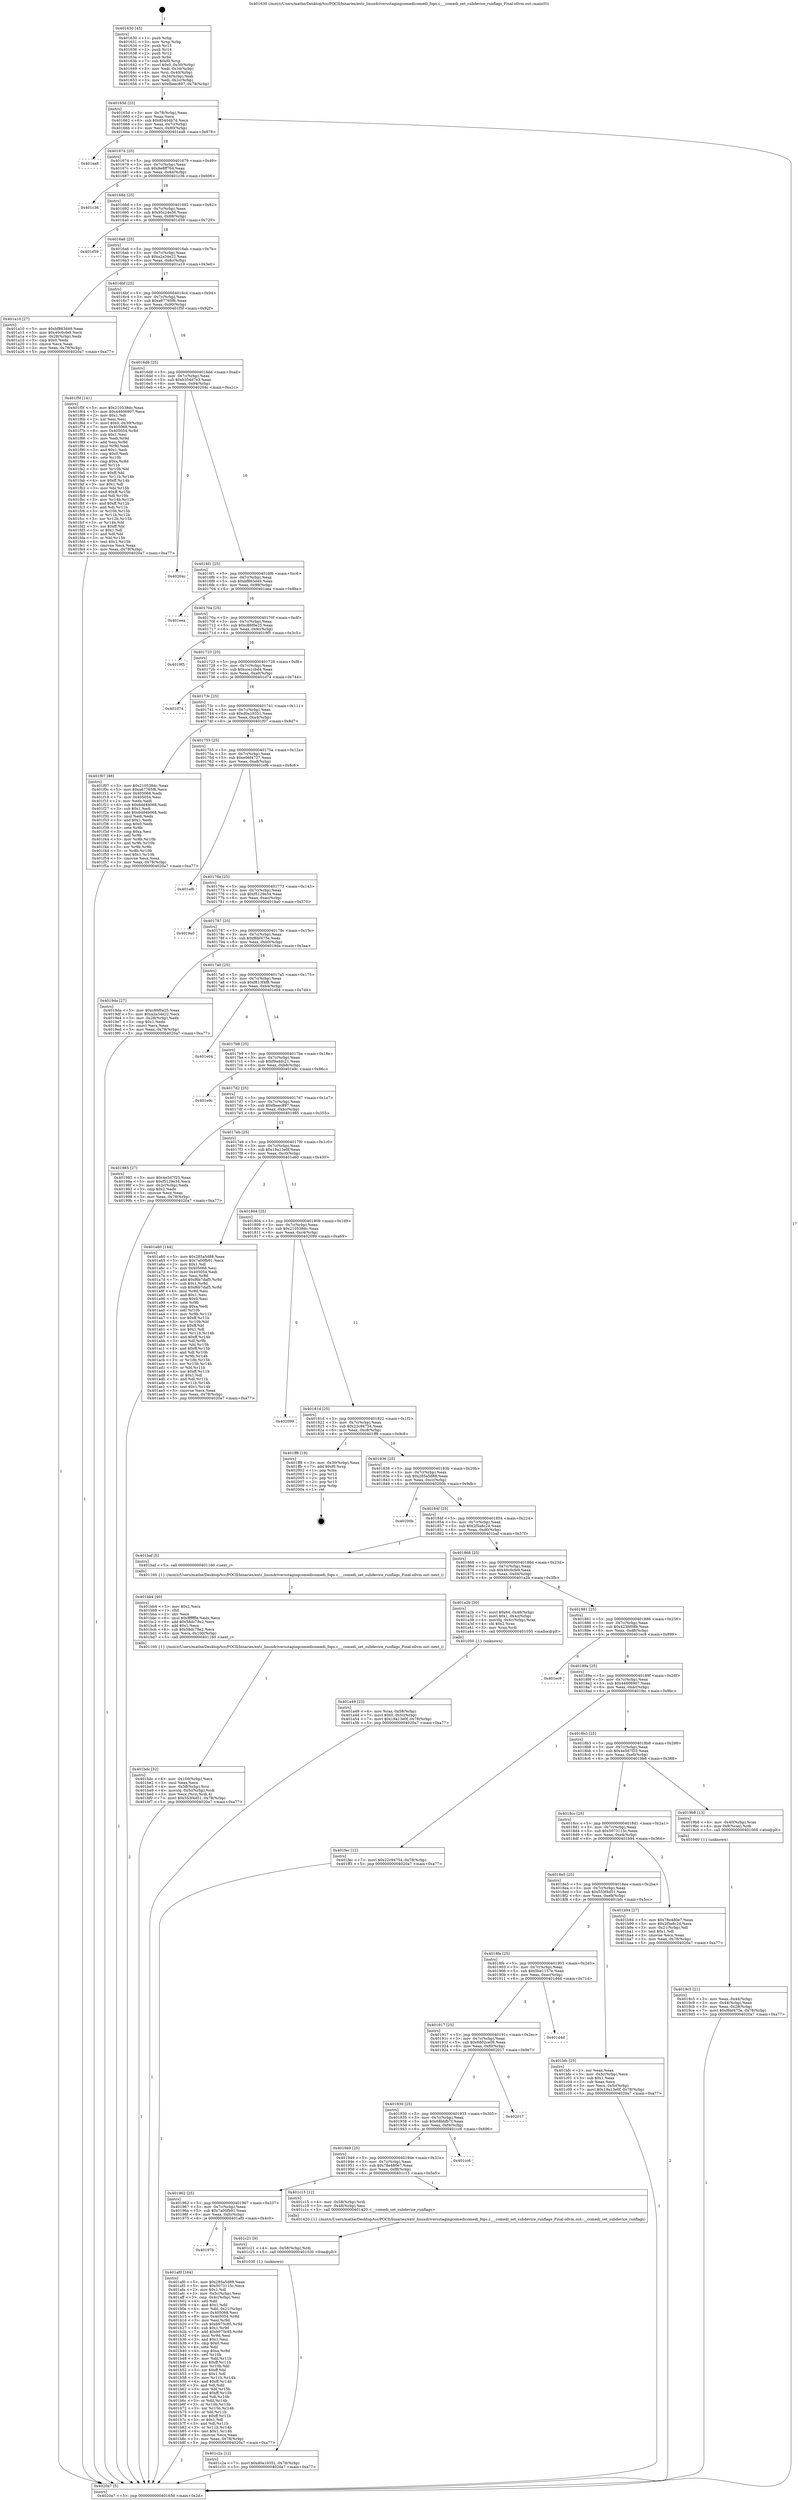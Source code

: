 digraph "0x401630" {
  label = "0x401630 (/mnt/c/Users/mathe/Desktop/tcc/POCII/binaries/extr_linuxdriversstagingcomedicomedi_fops.c___comedi_set_subdevice_runflags_Final-ollvm.out::main(0))"
  labelloc = "t"
  node[shape=record]

  Entry [label="",width=0.3,height=0.3,shape=circle,fillcolor=black,style=filled]
  "0x40165d" [label="{
     0x40165d [23]\l
     | [instrs]\l
     &nbsp;&nbsp;0x40165d \<+3\>: mov -0x78(%rbp),%eax\l
     &nbsp;&nbsp;0x401660 \<+2\>: mov %eax,%ecx\l
     &nbsp;&nbsp;0x401662 \<+6\>: sub $0x85404b7d,%ecx\l
     &nbsp;&nbsp;0x401668 \<+3\>: mov %eax,-0x7c(%rbp)\l
     &nbsp;&nbsp;0x40166b \<+3\>: mov %ecx,-0x80(%rbp)\l
     &nbsp;&nbsp;0x40166e \<+6\>: je 0000000000401ea8 \<main+0x878\>\l
  }"]
  "0x401ea8" [label="{
     0x401ea8\l
  }", style=dashed]
  "0x401674" [label="{
     0x401674 [25]\l
     | [instrs]\l
     &nbsp;&nbsp;0x401674 \<+5\>: jmp 0000000000401679 \<main+0x49\>\l
     &nbsp;&nbsp;0x401679 \<+3\>: mov -0x7c(%rbp),%eax\l
     &nbsp;&nbsp;0x40167c \<+5\>: sub $0x8e8ff764,%eax\l
     &nbsp;&nbsp;0x401681 \<+6\>: mov %eax,-0x84(%rbp)\l
     &nbsp;&nbsp;0x401687 \<+6\>: je 0000000000401c36 \<main+0x606\>\l
  }"]
  Exit [label="",width=0.3,height=0.3,shape=circle,fillcolor=black,style=filled,peripheries=2]
  "0x401c36" [label="{
     0x401c36\l
  }", style=dashed]
  "0x40168d" [label="{
     0x40168d [25]\l
     | [instrs]\l
     &nbsp;&nbsp;0x40168d \<+5\>: jmp 0000000000401692 \<main+0x62\>\l
     &nbsp;&nbsp;0x401692 \<+3\>: mov -0x7c(%rbp),%eax\l
     &nbsp;&nbsp;0x401695 \<+5\>: sub $0x95c24e56,%eax\l
     &nbsp;&nbsp;0x40169a \<+6\>: mov %eax,-0x88(%rbp)\l
     &nbsp;&nbsp;0x4016a0 \<+6\>: je 0000000000401d59 \<main+0x729\>\l
  }"]
  "0x401c2a" [label="{
     0x401c2a [12]\l
     | [instrs]\l
     &nbsp;&nbsp;0x401c2a \<+7\>: movl $0xd0a19351,-0x78(%rbp)\l
     &nbsp;&nbsp;0x401c31 \<+5\>: jmp 00000000004020a7 \<main+0xa77\>\l
  }"]
  "0x401d59" [label="{
     0x401d59\l
  }", style=dashed]
  "0x4016a6" [label="{
     0x4016a6 [25]\l
     | [instrs]\l
     &nbsp;&nbsp;0x4016a6 \<+5\>: jmp 00000000004016ab \<main+0x7b\>\l
     &nbsp;&nbsp;0x4016ab \<+3\>: mov -0x7c(%rbp),%eax\l
     &nbsp;&nbsp;0x4016ae \<+5\>: sub $0xa2a34e22,%eax\l
     &nbsp;&nbsp;0x4016b3 \<+6\>: mov %eax,-0x8c(%rbp)\l
     &nbsp;&nbsp;0x4016b9 \<+6\>: je 0000000000401a10 \<main+0x3e0\>\l
  }"]
  "0x401c21" [label="{
     0x401c21 [9]\l
     | [instrs]\l
     &nbsp;&nbsp;0x401c21 \<+4\>: mov -0x58(%rbp),%rdi\l
     &nbsp;&nbsp;0x401c25 \<+5\>: call 0000000000401030 \<free@plt\>\l
     | [calls]\l
     &nbsp;&nbsp;0x401030 \{1\} (unknown)\l
  }"]
  "0x401a10" [label="{
     0x401a10 [27]\l
     | [instrs]\l
     &nbsp;&nbsp;0x401a10 \<+5\>: mov $0xbf863d49,%eax\l
     &nbsp;&nbsp;0x401a15 \<+5\>: mov $0x40c0cfe9,%ecx\l
     &nbsp;&nbsp;0x401a1a \<+3\>: mov -0x28(%rbp),%edx\l
     &nbsp;&nbsp;0x401a1d \<+3\>: cmp $0x0,%edx\l
     &nbsp;&nbsp;0x401a20 \<+3\>: cmove %ecx,%eax\l
     &nbsp;&nbsp;0x401a23 \<+3\>: mov %eax,-0x78(%rbp)\l
     &nbsp;&nbsp;0x401a26 \<+5\>: jmp 00000000004020a7 \<main+0xa77\>\l
  }"]
  "0x4016bf" [label="{
     0x4016bf [25]\l
     | [instrs]\l
     &nbsp;&nbsp;0x4016bf \<+5\>: jmp 00000000004016c4 \<main+0x94\>\l
     &nbsp;&nbsp;0x4016c4 \<+3\>: mov -0x7c(%rbp),%eax\l
     &nbsp;&nbsp;0x4016c7 \<+5\>: sub $0xa67765f6,%eax\l
     &nbsp;&nbsp;0x4016cc \<+6\>: mov %eax,-0x90(%rbp)\l
     &nbsp;&nbsp;0x4016d2 \<+6\>: je 0000000000401f5f \<main+0x92f\>\l
  }"]
  "0x401bdc" [label="{
     0x401bdc [32]\l
     | [instrs]\l
     &nbsp;&nbsp;0x401bdc \<+6\>: mov -0x100(%rbp),%ecx\l
     &nbsp;&nbsp;0x401be2 \<+3\>: imul %eax,%ecx\l
     &nbsp;&nbsp;0x401be5 \<+4\>: mov -0x58(%rbp),%rsi\l
     &nbsp;&nbsp;0x401be9 \<+4\>: movslq -0x5c(%rbp),%rdi\l
     &nbsp;&nbsp;0x401bed \<+3\>: mov %ecx,(%rsi,%rdi,4)\l
     &nbsp;&nbsp;0x401bf0 \<+7\>: movl $0x553f4d51,-0x78(%rbp)\l
     &nbsp;&nbsp;0x401bf7 \<+5\>: jmp 00000000004020a7 \<main+0xa77\>\l
  }"]
  "0x401f5f" [label="{
     0x401f5f [141]\l
     | [instrs]\l
     &nbsp;&nbsp;0x401f5f \<+5\>: mov $0x210538dc,%eax\l
     &nbsp;&nbsp;0x401f64 \<+5\>: mov $0x44606907,%ecx\l
     &nbsp;&nbsp;0x401f69 \<+2\>: mov $0x1,%dl\l
     &nbsp;&nbsp;0x401f6b \<+2\>: xor %esi,%esi\l
     &nbsp;&nbsp;0x401f6d \<+7\>: movl $0x0,-0x30(%rbp)\l
     &nbsp;&nbsp;0x401f74 \<+7\>: mov 0x405068,%edi\l
     &nbsp;&nbsp;0x401f7b \<+8\>: mov 0x405054,%r8d\l
     &nbsp;&nbsp;0x401f83 \<+3\>: sub $0x1,%esi\l
     &nbsp;&nbsp;0x401f86 \<+3\>: mov %edi,%r9d\l
     &nbsp;&nbsp;0x401f89 \<+3\>: add %esi,%r9d\l
     &nbsp;&nbsp;0x401f8c \<+4\>: imul %r9d,%edi\l
     &nbsp;&nbsp;0x401f90 \<+3\>: and $0x1,%edi\l
     &nbsp;&nbsp;0x401f93 \<+3\>: cmp $0x0,%edi\l
     &nbsp;&nbsp;0x401f96 \<+4\>: sete %r10b\l
     &nbsp;&nbsp;0x401f9a \<+4\>: cmp $0xa,%r8d\l
     &nbsp;&nbsp;0x401f9e \<+4\>: setl %r11b\l
     &nbsp;&nbsp;0x401fa2 \<+3\>: mov %r10b,%bl\l
     &nbsp;&nbsp;0x401fa5 \<+3\>: xor $0xff,%bl\l
     &nbsp;&nbsp;0x401fa8 \<+3\>: mov %r11b,%r14b\l
     &nbsp;&nbsp;0x401fab \<+4\>: xor $0xff,%r14b\l
     &nbsp;&nbsp;0x401faf \<+3\>: xor $0x1,%dl\l
     &nbsp;&nbsp;0x401fb2 \<+3\>: mov %bl,%r15b\l
     &nbsp;&nbsp;0x401fb5 \<+4\>: and $0xff,%r15b\l
     &nbsp;&nbsp;0x401fb9 \<+3\>: and %dl,%r10b\l
     &nbsp;&nbsp;0x401fbc \<+3\>: mov %r14b,%r12b\l
     &nbsp;&nbsp;0x401fbf \<+4\>: and $0xff,%r12b\l
     &nbsp;&nbsp;0x401fc3 \<+3\>: and %dl,%r11b\l
     &nbsp;&nbsp;0x401fc6 \<+3\>: or %r10b,%r15b\l
     &nbsp;&nbsp;0x401fc9 \<+3\>: or %r11b,%r12b\l
     &nbsp;&nbsp;0x401fcc \<+3\>: xor %r12b,%r15b\l
     &nbsp;&nbsp;0x401fcf \<+3\>: or %r14b,%bl\l
     &nbsp;&nbsp;0x401fd2 \<+3\>: xor $0xff,%bl\l
     &nbsp;&nbsp;0x401fd5 \<+3\>: or $0x1,%dl\l
     &nbsp;&nbsp;0x401fd8 \<+2\>: and %dl,%bl\l
     &nbsp;&nbsp;0x401fda \<+3\>: or %bl,%r15b\l
     &nbsp;&nbsp;0x401fdd \<+4\>: test $0x1,%r15b\l
     &nbsp;&nbsp;0x401fe1 \<+3\>: cmovne %ecx,%eax\l
     &nbsp;&nbsp;0x401fe4 \<+3\>: mov %eax,-0x78(%rbp)\l
     &nbsp;&nbsp;0x401fe7 \<+5\>: jmp 00000000004020a7 \<main+0xa77\>\l
  }"]
  "0x4016d8" [label="{
     0x4016d8 [25]\l
     | [instrs]\l
     &nbsp;&nbsp;0x4016d8 \<+5\>: jmp 00000000004016dd \<main+0xad\>\l
     &nbsp;&nbsp;0x4016dd \<+3\>: mov -0x7c(%rbp),%eax\l
     &nbsp;&nbsp;0x4016e0 \<+5\>: sub $0xb354d7e3,%eax\l
     &nbsp;&nbsp;0x4016e5 \<+6\>: mov %eax,-0x94(%rbp)\l
     &nbsp;&nbsp;0x4016eb \<+6\>: je 000000000040204c \<main+0xa1c\>\l
  }"]
  "0x401bb4" [label="{
     0x401bb4 [40]\l
     | [instrs]\l
     &nbsp;&nbsp;0x401bb4 \<+5\>: mov $0x2,%ecx\l
     &nbsp;&nbsp;0x401bb9 \<+1\>: cltd\l
     &nbsp;&nbsp;0x401bba \<+2\>: idiv %ecx\l
     &nbsp;&nbsp;0x401bbc \<+6\>: imul $0xfffffffe,%edx,%ecx\l
     &nbsp;&nbsp;0x401bc2 \<+6\>: add $0x58dc79e2,%ecx\l
     &nbsp;&nbsp;0x401bc8 \<+3\>: add $0x1,%ecx\l
     &nbsp;&nbsp;0x401bcb \<+6\>: sub $0x58dc79e2,%ecx\l
     &nbsp;&nbsp;0x401bd1 \<+6\>: mov %ecx,-0x100(%rbp)\l
     &nbsp;&nbsp;0x401bd7 \<+5\>: call 0000000000401160 \<next_i\>\l
     | [calls]\l
     &nbsp;&nbsp;0x401160 \{1\} (/mnt/c/Users/mathe/Desktop/tcc/POCII/binaries/extr_linuxdriversstagingcomedicomedi_fops.c___comedi_set_subdevice_runflags_Final-ollvm.out::next_i)\l
  }"]
  "0x40204c" [label="{
     0x40204c\l
  }", style=dashed]
  "0x4016f1" [label="{
     0x4016f1 [25]\l
     | [instrs]\l
     &nbsp;&nbsp;0x4016f1 \<+5\>: jmp 00000000004016f6 \<main+0xc6\>\l
     &nbsp;&nbsp;0x4016f6 \<+3\>: mov -0x7c(%rbp),%eax\l
     &nbsp;&nbsp;0x4016f9 \<+5\>: sub $0xbf863d49,%eax\l
     &nbsp;&nbsp;0x4016fe \<+6\>: mov %eax,-0x98(%rbp)\l
     &nbsp;&nbsp;0x401704 \<+6\>: je 0000000000401eea \<main+0x8ba\>\l
  }"]
  "0x40197b" [label="{
     0x40197b\l
  }", style=dashed]
  "0x401eea" [label="{
     0x401eea\l
  }", style=dashed]
  "0x40170a" [label="{
     0x40170a [25]\l
     | [instrs]\l
     &nbsp;&nbsp;0x40170a \<+5\>: jmp 000000000040170f \<main+0xdf\>\l
     &nbsp;&nbsp;0x40170f \<+3\>: mov -0x7c(%rbp),%eax\l
     &nbsp;&nbsp;0x401712 \<+5\>: sub $0xc86f0e25,%eax\l
     &nbsp;&nbsp;0x401717 \<+6\>: mov %eax,-0x9c(%rbp)\l
     &nbsp;&nbsp;0x40171d \<+6\>: je 00000000004019f5 \<main+0x3c5\>\l
  }"]
  "0x401af0" [label="{
     0x401af0 [164]\l
     | [instrs]\l
     &nbsp;&nbsp;0x401af0 \<+5\>: mov $0x285a5d88,%eax\l
     &nbsp;&nbsp;0x401af5 \<+5\>: mov $0x5073115c,%ecx\l
     &nbsp;&nbsp;0x401afa \<+2\>: mov $0x1,%dl\l
     &nbsp;&nbsp;0x401afc \<+3\>: mov -0x5c(%rbp),%esi\l
     &nbsp;&nbsp;0x401aff \<+3\>: cmp -0x4c(%rbp),%esi\l
     &nbsp;&nbsp;0x401b02 \<+4\>: setl %dil\l
     &nbsp;&nbsp;0x401b06 \<+4\>: and $0x1,%dil\l
     &nbsp;&nbsp;0x401b0a \<+4\>: mov %dil,-0x21(%rbp)\l
     &nbsp;&nbsp;0x401b0e \<+7\>: mov 0x405068,%esi\l
     &nbsp;&nbsp;0x401b15 \<+8\>: mov 0x405054,%r8d\l
     &nbsp;&nbsp;0x401b1d \<+3\>: mov %esi,%r9d\l
     &nbsp;&nbsp;0x401b20 \<+7\>: sub $0xb975c85,%r9d\l
     &nbsp;&nbsp;0x401b27 \<+4\>: sub $0x1,%r9d\l
     &nbsp;&nbsp;0x401b2b \<+7\>: add $0xb975c85,%r9d\l
     &nbsp;&nbsp;0x401b32 \<+4\>: imul %r9d,%esi\l
     &nbsp;&nbsp;0x401b36 \<+3\>: and $0x1,%esi\l
     &nbsp;&nbsp;0x401b39 \<+3\>: cmp $0x0,%esi\l
     &nbsp;&nbsp;0x401b3c \<+4\>: sete %dil\l
     &nbsp;&nbsp;0x401b40 \<+4\>: cmp $0xa,%r8d\l
     &nbsp;&nbsp;0x401b44 \<+4\>: setl %r10b\l
     &nbsp;&nbsp;0x401b48 \<+3\>: mov %dil,%r11b\l
     &nbsp;&nbsp;0x401b4b \<+4\>: xor $0xff,%r11b\l
     &nbsp;&nbsp;0x401b4f \<+3\>: mov %r10b,%bl\l
     &nbsp;&nbsp;0x401b52 \<+3\>: xor $0xff,%bl\l
     &nbsp;&nbsp;0x401b55 \<+3\>: xor $0x1,%dl\l
     &nbsp;&nbsp;0x401b58 \<+3\>: mov %r11b,%r14b\l
     &nbsp;&nbsp;0x401b5b \<+4\>: and $0xff,%r14b\l
     &nbsp;&nbsp;0x401b5f \<+3\>: and %dl,%dil\l
     &nbsp;&nbsp;0x401b62 \<+3\>: mov %bl,%r15b\l
     &nbsp;&nbsp;0x401b65 \<+4\>: and $0xff,%r15b\l
     &nbsp;&nbsp;0x401b69 \<+3\>: and %dl,%r10b\l
     &nbsp;&nbsp;0x401b6c \<+3\>: or %dil,%r14b\l
     &nbsp;&nbsp;0x401b6f \<+3\>: or %r10b,%r15b\l
     &nbsp;&nbsp;0x401b72 \<+3\>: xor %r15b,%r14b\l
     &nbsp;&nbsp;0x401b75 \<+3\>: or %bl,%r11b\l
     &nbsp;&nbsp;0x401b78 \<+4\>: xor $0xff,%r11b\l
     &nbsp;&nbsp;0x401b7c \<+3\>: or $0x1,%dl\l
     &nbsp;&nbsp;0x401b7f \<+3\>: and %dl,%r11b\l
     &nbsp;&nbsp;0x401b82 \<+3\>: or %r11b,%r14b\l
     &nbsp;&nbsp;0x401b85 \<+4\>: test $0x1,%r14b\l
     &nbsp;&nbsp;0x401b89 \<+3\>: cmovne %ecx,%eax\l
     &nbsp;&nbsp;0x401b8c \<+3\>: mov %eax,-0x78(%rbp)\l
     &nbsp;&nbsp;0x401b8f \<+5\>: jmp 00000000004020a7 \<main+0xa77\>\l
  }"]
  "0x4019f5" [label="{
     0x4019f5\l
  }", style=dashed]
  "0x401723" [label="{
     0x401723 [25]\l
     | [instrs]\l
     &nbsp;&nbsp;0x401723 \<+5\>: jmp 0000000000401728 \<main+0xf8\>\l
     &nbsp;&nbsp;0x401728 \<+3\>: mov -0x7c(%rbp),%eax\l
     &nbsp;&nbsp;0x40172b \<+5\>: sub $0xcce1cbd4,%eax\l
     &nbsp;&nbsp;0x401730 \<+6\>: mov %eax,-0xa0(%rbp)\l
     &nbsp;&nbsp;0x401736 \<+6\>: je 0000000000401d74 \<main+0x744\>\l
  }"]
  "0x401962" [label="{
     0x401962 [25]\l
     | [instrs]\l
     &nbsp;&nbsp;0x401962 \<+5\>: jmp 0000000000401967 \<main+0x337\>\l
     &nbsp;&nbsp;0x401967 \<+3\>: mov -0x7c(%rbp),%eax\l
     &nbsp;&nbsp;0x40196a \<+5\>: sub $0x7a00fb91,%eax\l
     &nbsp;&nbsp;0x40196f \<+6\>: mov %eax,-0xfc(%rbp)\l
     &nbsp;&nbsp;0x401975 \<+6\>: je 0000000000401af0 \<main+0x4c0\>\l
  }"]
  "0x401d74" [label="{
     0x401d74\l
  }", style=dashed]
  "0x40173c" [label="{
     0x40173c [25]\l
     | [instrs]\l
     &nbsp;&nbsp;0x40173c \<+5\>: jmp 0000000000401741 \<main+0x111\>\l
     &nbsp;&nbsp;0x401741 \<+3\>: mov -0x7c(%rbp),%eax\l
     &nbsp;&nbsp;0x401744 \<+5\>: sub $0xd0a19351,%eax\l
     &nbsp;&nbsp;0x401749 \<+6\>: mov %eax,-0xa4(%rbp)\l
     &nbsp;&nbsp;0x40174f \<+6\>: je 0000000000401f07 \<main+0x8d7\>\l
  }"]
  "0x401c15" [label="{
     0x401c15 [12]\l
     | [instrs]\l
     &nbsp;&nbsp;0x401c15 \<+4\>: mov -0x58(%rbp),%rdi\l
     &nbsp;&nbsp;0x401c19 \<+3\>: mov -0x48(%rbp),%esi\l
     &nbsp;&nbsp;0x401c1c \<+5\>: call 0000000000401420 \<__comedi_set_subdevice_runflags\>\l
     | [calls]\l
     &nbsp;&nbsp;0x401420 \{1\} (/mnt/c/Users/mathe/Desktop/tcc/POCII/binaries/extr_linuxdriversstagingcomedicomedi_fops.c___comedi_set_subdevice_runflags_Final-ollvm.out::__comedi_set_subdevice_runflags)\l
  }"]
  "0x401f07" [label="{
     0x401f07 [88]\l
     | [instrs]\l
     &nbsp;&nbsp;0x401f07 \<+5\>: mov $0x210538dc,%eax\l
     &nbsp;&nbsp;0x401f0c \<+5\>: mov $0xa67765f6,%ecx\l
     &nbsp;&nbsp;0x401f11 \<+7\>: mov 0x405068,%edx\l
     &nbsp;&nbsp;0x401f18 \<+7\>: mov 0x405054,%esi\l
     &nbsp;&nbsp;0x401f1f \<+2\>: mov %edx,%edi\l
     &nbsp;&nbsp;0x401f21 \<+6\>: sub $0x6dd4b068,%edi\l
     &nbsp;&nbsp;0x401f27 \<+3\>: sub $0x1,%edi\l
     &nbsp;&nbsp;0x401f2a \<+6\>: add $0x6dd4b068,%edi\l
     &nbsp;&nbsp;0x401f30 \<+3\>: imul %edi,%edx\l
     &nbsp;&nbsp;0x401f33 \<+3\>: and $0x1,%edx\l
     &nbsp;&nbsp;0x401f36 \<+3\>: cmp $0x0,%edx\l
     &nbsp;&nbsp;0x401f39 \<+4\>: sete %r8b\l
     &nbsp;&nbsp;0x401f3d \<+3\>: cmp $0xa,%esi\l
     &nbsp;&nbsp;0x401f40 \<+4\>: setl %r9b\l
     &nbsp;&nbsp;0x401f44 \<+3\>: mov %r8b,%r10b\l
     &nbsp;&nbsp;0x401f47 \<+3\>: and %r9b,%r10b\l
     &nbsp;&nbsp;0x401f4a \<+3\>: xor %r9b,%r8b\l
     &nbsp;&nbsp;0x401f4d \<+3\>: or %r8b,%r10b\l
     &nbsp;&nbsp;0x401f50 \<+4\>: test $0x1,%r10b\l
     &nbsp;&nbsp;0x401f54 \<+3\>: cmovne %ecx,%eax\l
     &nbsp;&nbsp;0x401f57 \<+3\>: mov %eax,-0x78(%rbp)\l
     &nbsp;&nbsp;0x401f5a \<+5\>: jmp 00000000004020a7 \<main+0xa77\>\l
  }"]
  "0x401755" [label="{
     0x401755 [25]\l
     | [instrs]\l
     &nbsp;&nbsp;0x401755 \<+5\>: jmp 000000000040175a \<main+0x12a\>\l
     &nbsp;&nbsp;0x40175a \<+3\>: mov -0x7c(%rbp),%eax\l
     &nbsp;&nbsp;0x40175d \<+5\>: sub $0xe06f4727,%eax\l
     &nbsp;&nbsp;0x401762 \<+6\>: mov %eax,-0xa8(%rbp)\l
     &nbsp;&nbsp;0x401768 \<+6\>: je 0000000000401ef6 \<main+0x8c6\>\l
  }"]
  "0x401949" [label="{
     0x401949 [25]\l
     | [instrs]\l
     &nbsp;&nbsp;0x401949 \<+5\>: jmp 000000000040194e \<main+0x31e\>\l
     &nbsp;&nbsp;0x40194e \<+3\>: mov -0x7c(%rbp),%eax\l
     &nbsp;&nbsp;0x401951 \<+5\>: sub $0x78e480e7,%eax\l
     &nbsp;&nbsp;0x401956 \<+6\>: mov %eax,-0xf8(%rbp)\l
     &nbsp;&nbsp;0x40195c \<+6\>: je 0000000000401c15 \<main+0x5e5\>\l
  }"]
  "0x401ef6" [label="{
     0x401ef6\l
  }", style=dashed]
  "0x40176e" [label="{
     0x40176e [25]\l
     | [instrs]\l
     &nbsp;&nbsp;0x40176e \<+5\>: jmp 0000000000401773 \<main+0x143\>\l
     &nbsp;&nbsp;0x401773 \<+3\>: mov -0x7c(%rbp),%eax\l
     &nbsp;&nbsp;0x401776 \<+5\>: sub $0xf5129e34,%eax\l
     &nbsp;&nbsp;0x40177b \<+6\>: mov %eax,-0xac(%rbp)\l
     &nbsp;&nbsp;0x401781 \<+6\>: je 00000000004019a0 \<main+0x370\>\l
  }"]
  "0x401cc6" [label="{
     0x401cc6\l
  }", style=dashed]
  "0x4019a0" [label="{
     0x4019a0\l
  }", style=dashed]
  "0x401787" [label="{
     0x401787 [25]\l
     | [instrs]\l
     &nbsp;&nbsp;0x401787 \<+5\>: jmp 000000000040178c \<main+0x15c\>\l
     &nbsp;&nbsp;0x40178c \<+3\>: mov -0x7c(%rbp),%eax\l
     &nbsp;&nbsp;0x40178f \<+5\>: sub $0xf6bf475e,%eax\l
     &nbsp;&nbsp;0x401794 \<+6\>: mov %eax,-0xb0(%rbp)\l
     &nbsp;&nbsp;0x40179a \<+6\>: je 00000000004019da \<main+0x3aa\>\l
  }"]
  "0x401930" [label="{
     0x401930 [25]\l
     | [instrs]\l
     &nbsp;&nbsp;0x401930 \<+5\>: jmp 0000000000401935 \<main+0x305\>\l
     &nbsp;&nbsp;0x401935 \<+3\>: mov -0x7c(%rbp),%eax\l
     &nbsp;&nbsp;0x401938 \<+5\>: sub $0x68bbfb7f,%eax\l
     &nbsp;&nbsp;0x40193d \<+6\>: mov %eax,-0xf4(%rbp)\l
     &nbsp;&nbsp;0x401943 \<+6\>: je 0000000000401cc6 \<main+0x696\>\l
  }"]
  "0x4019da" [label="{
     0x4019da [27]\l
     | [instrs]\l
     &nbsp;&nbsp;0x4019da \<+5\>: mov $0xc86f0e25,%eax\l
     &nbsp;&nbsp;0x4019df \<+5\>: mov $0xa2a34e22,%ecx\l
     &nbsp;&nbsp;0x4019e4 \<+3\>: mov -0x28(%rbp),%edx\l
     &nbsp;&nbsp;0x4019e7 \<+3\>: cmp $0x1,%edx\l
     &nbsp;&nbsp;0x4019ea \<+3\>: cmovl %ecx,%eax\l
     &nbsp;&nbsp;0x4019ed \<+3\>: mov %eax,-0x78(%rbp)\l
     &nbsp;&nbsp;0x4019f0 \<+5\>: jmp 00000000004020a7 \<main+0xa77\>\l
  }"]
  "0x4017a0" [label="{
     0x4017a0 [25]\l
     | [instrs]\l
     &nbsp;&nbsp;0x4017a0 \<+5\>: jmp 00000000004017a5 \<main+0x175\>\l
     &nbsp;&nbsp;0x4017a5 \<+3\>: mov -0x7c(%rbp),%eax\l
     &nbsp;&nbsp;0x4017a8 \<+5\>: sub $0xf813f4f8,%eax\l
     &nbsp;&nbsp;0x4017ad \<+6\>: mov %eax,-0xb4(%rbp)\l
     &nbsp;&nbsp;0x4017b3 \<+6\>: je 0000000000401e04 \<main+0x7d4\>\l
  }"]
  "0x402017" [label="{
     0x402017\l
  }", style=dashed]
  "0x401e04" [label="{
     0x401e04\l
  }", style=dashed]
  "0x4017b9" [label="{
     0x4017b9 [25]\l
     | [instrs]\l
     &nbsp;&nbsp;0x4017b9 \<+5\>: jmp 00000000004017be \<main+0x18e\>\l
     &nbsp;&nbsp;0x4017be \<+3\>: mov -0x7c(%rbp),%eax\l
     &nbsp;&nbsp;0x4017c1 \<+5\>: sub $0xf9a4dc21,%eax\l
     &nbsp;&nbsp;0x4017c6 \<+6\>: mov %eax,-0xb8(%rbp)\l
     &nbsp;&nbsp;0x4017cc \<+6\>: je 0000000000401e9c \<main+0x86c\>\l
  }"]
  "0x401917" [label="{
     0x401917 [25]\l
     | [instrs]\l
     &nbsp;&nbsp;0x401917 \<+5\>: jmp 000000000040191c \<main+0x2ec\>\l
     &nbsp;&nbsp;0x40191c \<+3\>: mov -0x7c(%rbp),%eax\l
     &nbsp;&nbsp;0x40191f \<+5\>: sub $0x6802ce09,%eax\l
     &nbsp;&nbsp;0x401924 \<+6\>: mov %eax,-0xf0(%rbp)\l
     &nbsp;&nbsp;0x40192a \<+6\>: je 0000000000402017 \<main+0x9e7\>\l
  }"]
  "0x401e9c" [label="{
     0x401e9c\l
  }", style=dashed]
  "0x4017d2" [label="{
     0x4017d2 [25]\l
     | [instrs]\l
     &nbsp;&nbsp;0x4017d2 \<+5\>: jmp 00000000004017d7 \<main+0x1a7\>\l
     &nbsp;&nbsp;0x4017d7 \<+3\>: mov -0x7c(%rbp),%eax\l
     &nbsp;&nbsp;0x4017da \<+5\>: sub $0xfbeec897,%eax\l
     &nbsp;&nbsp;0x4017df \<+6\>: mov %eax,-0xbc(%rbp)\l
     &nbsp;&nbsp;0x4017e5 \<+6\>: je 0000000000401985 \<main+0x355\>\l
  }"]
  "0x401d4d" [label="{
     0x401d4d\l
  }", style=dashed]
  "0x401985" [label="{
     0x401985 [27]\l
     | [instrs]\l
     &nbsp;&nbsp;0x401985 \<+5\>: mov $0x4e5d7f25,%eax\l
     &nbsp;&nbsp;0x40198a \<+5\>: mov $0xf5129e34,%ecx\l
     &nbsp;&nbsp;0x40198f \<+3\>: mov -0x2c(%rbp),%edx\l
     &nbsp;&nbsp;0x401992 \<+3\>: cmp $0x2,%edx\l
     &nbsp;&nbsp;0x401995 \<+3\>: cmovne %ecx,%eax\l
     &nbsp;&nbsp;0x401998 \<+3\>: mov %eax,-0x78(%rbp)\l
     &nbsp;&nbsp;0x40199b \<+5\>: jmp 00000000004020a7 \<main+0xa77\>\l
  }"]
  "0x4017eb" [label="{
     0x4017eb [25]\l
     | [instrs]\l
     &nbsp;&nbsp;0x4017eb \<+5\>: jmp 00000000004017f0 \<main+0x1c0\>\l
     &nbsp;&nbsp;0x4017f0 \<+3\>: mov -0x7c(%rbp),%eax\l
     &nbsp;&nbsp;0x4017f3 \<+5\>: sub $0x19a13e0f,%eax\l
     &nbsp;&nbsp;0x4017f8 \<+6\>: mov %eax,-0xc0(%rbp)\l
     &nbsp;&nbsp;0x4017fe \<+6\>: je 0000000000401a60 \<main+0x430\>\l
  }"]
  "0x4020a7" [label="{
     0x4020a7 [5]\l
     | [instrs]\l
     &nbsp;&nbsp;0x4020a7 \<+5\>: jmp 000000000040165d \<main+0x2d\>\l
  }"]
  "0x401630" [label="{
     0x401630 [45]\l
     | [instrs]\l
     &nbsp;&nbsp;0x401630 \<+1\>: push %rbp\l
     &nbsp;&nbsp;0x401631 \<+3\>: mov %rsp,%rbp\l
     &nbsp;&nbsp;0x401634 \<+2\>: push %r15\l
     &nbsp;&nbsp;0x401636 \<+2\>: push %r14\l
     &nbsp;&nbsp;0x401638 \<+2\>: push %r12\l
     &nbsp;&nbsp;0x40163a \<+1\>: push %rbx\l
     &nbsp;&nbsp;0x40163b \<+7\>: sub $0xf0,%rsp\l
     &nbsp;&nbsp;0x401642 \<+7\>: movl $0x0,-0x30(%rbp)\l
     &nbsp;&nbsp;0x401649 \<+3\>: mov %edi,-0x34(%rbp)\l
     &nbsp;&nbsp;0x40164c \<+4\>: mov %rsi,-0x40(%rbp)\l
     &nbsp;&nbsp;0x401650 \<+3\>: mov -0x34(%rbp),%edi\l
     &nbsp;&nbsp;0x401653 \<+3\>: mov %edi,-0x2c(%rbp)\l
     &nbsp;&nbsp;0x401656 \<+7\>: movl $0xfbeec897,-0x78(%rbp)\l
  }"]
  "0x4018fe" [label="{
     0x4018fe [25]\l
     | [instrs]\l
     &nbsp;&nbsp;0x4018fe \<+5\>: jmp 0000000000401903 \<main+0x2d3\>\l
     &nbsp;&nbsp;0x401903 \<+3\>: mov -0x7c(%rbp),%eax\l
     &nbsp;&nbsp;0x401906 \<+5\>: sub $0x5be1157e,%eax\l
     &nbsp;&nbsp;0x40190b \<+6\>: mov %eax,-0xec(%rbp)\l
     &nbsp;&nbsp;0x401911 \<+6\>: je 0000000000401d4d \<main+0x71d\>\l
  }"]
  "0x401a60" [label="{
     0x401a60 [144]\l
     | [instrs]\l
     &nbsp;&nbsp;0x401a60 \<+5\>: mov $0x285a5d88,%eax\l
     &nbsp;&nbsp;0x401a65 \<+5\>: mov $0x7a00fb91,%ecx\l
     &nbsp;&nbsp;0x401a6a \<+2\>: mov $0x1,%dl\l
     &nbsp;&nbsp;0x401a6c \<+7\>: mov 0x405068,%esi\l
     &nbsp;&nbsp;0x401a73 \<+7\>: mov 0x405054,%edi\l
     &nbsp;&nbsp;0x401a7a \<+3\>: mov %esi,%r8d\l
     &nbsp;&nbsp;0x401a7d \<+7\>: add $0xf6b7daf5,%r8d\l
     &nbsp;&nbsp;0x401a84 \<+4\>: sub $0x1,%r8d\l
     &nbsp;&nbsp;0x401a88 \<+7\>: sub $0xf6b7daf5,%r8d\l
     &nbsp;&nbsp;0x401a8f \<+4\>: imul %r8d,%esi\l
     &nbsp;&nbsp;0x401a93 \<+3\>: and $0x1,%esi\l
     &nbsp;&nbsp;0x401a96 \<+3\>: cmp $0x0,%esi\l
     &nbsp;&nbsp;0x401a99 \<+4\>: sete %r9b\l
     &nbsp;&nbsp;0x401a9d \<+3\>: cmp $0xa,%edi\l
     &nbsp;&nbsp;0x401aa0 \<+4\>: setl %r10b\l
     &nbsp;&nbsp;0x401aa4 \<+3\>: mov %r9b,%r11b\l
     &nbsp;&nbsp;0x401aa7 \<+4\>: xor $0xff,%r11b\l
     &nbsp;&nbsp;0x401aab \<+3\>: mov %r10b,%bl\l
     &nbsp;&nbsp;0x401aae \<+3\>: xor $0xff,%bl\l
     &nbsp;&nbsp;0x401ab1 \<+3\>: xor $0x1,%dl\l
     &nbsp;&nbsp;0x401ab4 \<+3\>: mov %r11b,%r14b\l
     &nbsp;&nbsp;0x401ab7 \<+4\>: and $0xff,%r14b\l
     &nbsp;&nbsp;0x401abb \<+3\>: and %dl,%r9b\l
     &nbsp;&nbsp;0x401abe \<+3\>: mov %bl,%r15b\l
     &nbsp;&nbsp;0x401ac1 \<+4\>: and $0xff,%r15b\l
     &nbsp;&nbsp;0x401ac5 \<+3\>: and %dl,%r10b\l
     &nbsp;&nbsp;0x401ac8 \<+3\>: or %r9b,%r14b\l
     &nbsp;&nbsp;0x401acb \<+3\>: or %r10b,%r15b\l
     &nbsp;&nbsp;0x401ace \<+3\>: xor %r15b,%r14b\l
     &nbsp;&nbsp;0x401ad1 \<+3\>: or %bl,%r11b\l
     &nbsp;&nbsp;0x401ad4 \<+4\>: xor $0xff,%r11b\l
     &nbsp;&nbsp;0x401ad8 \<+3\>: or $0x1,%dl\l
     &nbsp;&nbsp;0x401adb \<+3\>: and %dl,%r11b\l
     &nbsp;&nbsp;0x401ade \<+3\>: or %r11b,%r14b\l
     &nbsp;&nbsp;0x401ae1 \<+4\>: test $0x1,%r14b\l
     &nbsp;&nbsp;0x401ae5 \<+3\>: cmovne %ecx,%eax\l
     &nbsp;&nbsp;0x401ae8 \<+3\>: mov %eax,-0x78(%rbp)\l
     &nbsp;&nbsp;0x401aeb \<+5\>: jmp 00000000004020a7 \<main+0xa77\>\l
  }"]
  "0x401804" [label="{
     0x401804 [25]\l
     | [instrs]\l
     &nbsp;&nbsp;0x401804 \<+5\>: jmp 0000000000401809 \<main+0x1d9\>\l
     &nbsp;&nbsp;0x401809 \<+3\>: mov -0x7c(%rbp),%eax\l
     &nbsp;&nbsp;0x40180c \<+5\>: sub $0x210538dc,%eax\l
     &nbsp;&nbsp;0x401811 \<+6\>: mov %eax,-0xc4(%rbp)\l
     &nbsp;&nbsp;0x401817 \<+6\>: je 0000000000402099 \<main+0xa69\>\l
  }"]
  "0x401bfc" [label="{
     0x401bfc [25]\l
     | [instrs]\l
     &nbsp;&nbsp;0x401bfc \<+2\>: xor %eax,%eax\l
     &nbsp;&nbsp;0x401bfe \<+3\>: mov -0x5c(%rbp),%ecx\l
     &nbsp;&nbsp;0x401c01 \<+3\>: sub $0x1,%eax\l
     &nbsp;&nbsp;0x401c04 \<+2\>: sub %eax,%ecx\l
     &nbsp;&nbsp;0x401c06 \<+3\>: mov %ecx,-0x5c(%rbp)\l
     &nbsp;&nbsp;0x401c09 \<+7\>: movl $0x19a13e0f,-0x78(%rbp)\l
     &nbsp;&nbsp;0x401c10 \<+5\>: jmp 00000000004020a7 \<main+0xa77\>\l
  }"]
  "0x402099" [label="{
     0x402099\l
  }", style=dashed]
  "0x40181d" [label="{
     0x40181d [25]\l
     | [instrs]\l
     &nbsp;&nbsp;0x40181d \<+5\>: jmp 0000000000401822 \<main+0x1f2\>\l
     &nbsp;&nbsp;0x401822 \<+3\>: mov -0x7c(%rbp),%eax\l
     &nbsp;&nbsp;0x401825 \<+5\>: sub $0x22c94754,%eax\l
     &nbsp;&nbsp;0x40182a \<+6\>: mov %eax,-0xc8(%rbp)\l
     &nbsp;&nbsp;0x401830 \<+6\>: je 0000000000401ff8 \<main+0x9c8\>\l
  }"]
  "0x4018e5" [label="{
     0x4018e5 [25]\l
     | [instrs]\l
     &nbsp;&nbsp;0x4018e5 \<+5\>: jmp 00000000004018ea \<main+0x2ba\>\l
     &nbsp;&nbsp;0x4018ea \<+3\>: mov -0x7c(%rbp),%eax\l
     &nbsp;&nbsp;0x4018ed \<+5\>: sub $0x553f4d51,%eax\l
     &nbsp;&nbsp;0x4018f2 \<+6\>: mov %eax,-0xe8(%rbp)\l
     &nbsp;&nbsp;0x4018f8 \<+6\>: je 0000000000401bfc \<main+0x5cc\>\l
  }"]
  "0x401ff8" [label="{
     0x401ff8 [19]\l
     | [instrs]\l
     &nbsp;&nbsp;0x401ff8 \<+3\>: mov -0x30(%rbp),%eax\l
     &nbsp;&nbsp;0x401ffb \<+7\>: add $0xf0,%rsp\l
     &nbsp;&nbsp;0x402002 \<+1\>: pop %rbx\l
     &nbsp;&nbsp;0x402003 \<+2\>: pop %r12\l
     &nbsp;&nbsp;0x402005 \<+2\>: pop %r14\l
     &nbsp;&nbsp;0x402007 \<+2\>: pop %r15\l
     &nbsp;&nbsp;0x402009 \<+1\>: pop %rbp\l
     &nbsp;&nbsp;0x40200a \<+1\>: ret\l
  }"]
  "0x401836" [label="{
     0x401836 [25]\l
     | [instrs]\l
     &nbsp;&nbsp;0x401836 \<+5\>: jmp 000000000040183b \<main+0x20b\>\l
     &nbsp;&nbsp;0x40183b \<+3\>: mov -0x7c(%rbp),%eax\l
     &nbsp;&nbsp;0x40183e \<+5\>: sub $0x285a5d88,%eax\l
     &nbsp;&nbsp;0x401843 \<+6\>: mov %eax,-0xcc(%rbp)\l
     &nbsp;&nbsp;0x401849 \<+6\>: je 000000000040200b \<main+0x9db\>\l
  }"]
  "0x401b94" [label="{
     0x401b94 [27]\l
     | [instrs]\l
     &nbsp;&nbsp;0x401b94 \<+5\>: mov $0x78e480e7,%eax\l
     &nbsp;&nbsp;0x401b99 \<+5\>: mov $0x2f5a8c24,%ecx\l
     &nbsp;&nbsp;0x401b9e \<+3\>: mov -0x21(%rbp),%dl\l
     &nbsp;&nbsp;0x401ba1 \<+3\>: test $0x1,%dl\l
     &nbsp;&nbsp;0x401ba4 \<+3\>: cmovne %ecx,%eax\l
     &nbsp;&nbsp;0x401ba7 \<+3\>: mov %eax,-0x78(%rbp)\l
     &nbsp;&nbsp;0x401baa \<+5\>: jmp 00000000004020a7 \<main+0xa77\>\l
  }"]
  "0x40200b" [label="{
     0x40200b\l
  }", style=dashed]
  "0x40184f" [label="{
     0x40184f [25]\l
     | [instrs]\l
     &nbsp;&nbsp;0x40184f \<+5\>: jmp 0000000000401854 \<main+0x224\>\l
     &nbsp;&nbsp;0x401854 \<+3\>: mov -0x7c(%rbp),%eax\l
     &nbsp;&nbsp;0x401857 \<+5\>: sub $0x2f5a8c24,%eax\l
     &nbsp;&nbsp;0x40185c \<+6\>: mov %eax,-0xd0(%rbp)\l
     &nbsp;&nbsp;0x401862 \<+6\>: je 0000000000401baf \<main+0x57f\>\l
  }"]
  "0x401a49" [label="{
     0x401a49 [23]\l
     | [instrs]\l
     &nbsp;&nbsp;0x401a49 \<+4\>: mov %rax,-0x58(%rbp)\l
     &nbsp;&nbsp;0x401a4d \<+7\>: movl $0x0,-0x5c(%rbp)\l
     &nbsp;&nbsp;0x401a54 \<+7\>: movl $0x19a13e0f,-0x78(%rbp)\l
     &nbsp;&nbsp;0x401a5b \<+5\>: jmp 00000000004020a7 \<main+0xa77\>\l
  }"]
  "0x401baf" [label="{
     0x401baf [5]\l
     | [instrs]\l
     &nbsp;&nbsp;0x401baf \<+5\>: call 0000000000401160 \<next_i\>\l
     | [calls]\l
     &nbsp;&nbsp;0x401160 \{1\} (/mnt/c/Users/mathe/Desktop/tcc/POCII/binaries/extr_linuxdriversstagingcomedicomedi_fops.c___comedi_set_subdevice_runflags_Final-ollvm.out::next_i)\l
  }"]
  "0x401868" [label="{
     0x401868 [25]\l
     | [instrs]\l
     &nbsp;&nbsp;0x401868 \<+5\>: jmp 000000000040186d \<main+0x23d\>\l
     &nbsp;&nbsp;0x40186d \<+3\>: mov -0x7c(%rbp),%eax\l
     &nbsp;&nbsp;0x401870 \<+5\>: sub $0x40c0cfe9,%eax\l
     &nbsp;&nbsp;0x401875 \<+6\>: mov %eax,-0xd4(%rbp)\l
     &nbsp;&nbsp;0x40187b \<+6\>: je 0000000000401a2b \<main+0x3fb\>\l
  }"]
  "0x4019c5" [label="{
     0x4019c5 [21]\l
     | [instrs]\l
     &nbsp;&nbsp;0x4019c5 \<+3\>: mov %eax,-0x44(%rbp)\l
     &nbsp;&nbsp;0x4019c8 \<+3\>: mov -0x44(%rbp),%eax\l
     &nbsp;&nbsp;0x4019cb \<+3\>: mov %eax,-0x28(%rbp)\l
     &nbsp;&nbsp;0x4019ce \<+7\>: movl $0xf6bf475e,-0x78(%rbp)\l
     &nbsp;&nbsp;0x4019d5 \<+5\>: jmp 00000000004020a7 \<main+0xa77\>\l
  }"]
  "0x401a2b" [label="{
     0x401a2b [30]\l
     | [instrs]\l
     &nbsp;&nbsp;0x401a2b \<+7\>: movl $0x64,-0x48(%rbp)\l
     &nbsp;&nbsp;0x401a32 \<+7\>: movl $0x1,-0x4c(%rbp)\l
     &nbsp;&nbsp;0x401a39 \<+4\>: movslq -0x4c(%rbp),%rax\l
     &nbsp;&nbsp;0x401a3d \<+4\>: shl $0x2,%rax\l
     &nbsp;&nbsp;0x401a41 \<+3\>: mov %rax,%rdi\l
     &nbsp;&nbsp;0x401a44 \<+5\>: call 0000000000401050 \<malloc@plt\>\l
     | [calls]\l
     &nbsp;&nbsp;0x401050 \{1\} (unknown)\l
  }"]
  "0x401881" [label="{
     0x401881 [25]\l
     | [instrs]\l
     &nbsp;&nbsp;0x401881 \<+5\>: jmp 0000000000401886 \<main+0x256\>\l
     &nbsp;&nbsp;0x401886 \<+3\>: mov -0x7c(%rbp),%eax\l
     &nbsp;&nbsp;0x401889 \<+5\>: sub $0x423fd08b,%eax\l
     &nbsp;&nbsp;0x40188e \<+6\>: mov %eax,-0xd8(%rbp)\l
     &nbsp;&nbsp;0x401894 \<+6\>: je 0000000000401ec9 \<main+0x899\>\l
  }"]
  "0x4018cc" [label="{
     0x4018cc [25]\l
     | [instrs]\l
     &nbsp;&nbsp;0x4018cc \<+5\>: jmp 00000000004018d1 \<main+0x2a1\>\l
     &nbsp;&nbsp;0x4018d1 \<+3\>: mov -0x7c(%rbp),%eax\l
     &nbsp;&nbsp;0x4018d4 \<+5\>: sub $0x5073115c,%eax\l
     &nbsp;&nbsp;0x4018d9 \<+6\>: mov %eax,-0xe4(%rbp)\l
     &nbsp;&nbsp;0x4018df \<+6\>: je 0000000000401b94 \<main+0x564\>\l
  }"]
  "0x401ec9" [label="{
     0x401ec9\l
  }", style=dashed]
  "0x40189a" [label="{
     0x40189a [25]\l
     | [instrs]\l
     &nbsp;&nbsp;0x40189a \<+5\>: jmp 000000000040189f \<main+0x26f\>\l
     &nbsp;&nbsp;0x40189f \<+3\>: mov -0x7c(%rbp),%eax\l
     &nbsp;&nbsp;0x4018a2 \<+5\>: sub $0x44606907,%eax\l
     &nbsp;&nbsp;0x4018a7 \<+6\>: mov %eax,-0xdc(%rbp)\l
     &nbsp;&nbsp;0x4018ad \<+6\>: je 0000000000401fec \<main+0x9bc\>\l
  }"]
  "0x4019b8" [label="{
     0x4019b8 [13]\l
     | [instrs]\l
     &nbsp;&nbsp;0x4019b8 \<+4\>: mov -0x40(%rbp),%rax\l
     &nbsp;&nbsp;0x4019bc \<+4\>: mov 0x8(%rax),%rdi\l
     &nbsp;&nbsp;0x4019c0 \<+5\>: call 0000000000401060 \<atoi@plt\>\l
     | [calls]\l
     &nbsp;&nbsp;0x401060 \{1\} (unknown)\l
  }"]
  "0x401fec" [label="{
     0x401fec [12]\l
     | [instrs]\l
     &nbsp;&nbsp;0x401fec \<+7\>: movl $0x22c94754,-0x78(%rbp)\l
     &nbsp;&nbsp;0x401ff3 \<+5\>: jmp 00000000004020a7 \<main+0xa77\>\l
  }"]
  "0x4018b3" [label="{
     0x4018b3 [25]\l
     | [instrs]\l
     &nbsp;&nbsp;0x4018b3 \<+5\>: jmp 00000000004018b8 \<main+0x288\>\l
     &nbsp;&nbsp;0x4018b8 \<+3\>: mov -0x7c(%rbp),%eax\l
     &nbsp;&nbsp;0x4018bb \<+5\>: sub $0x4e5d7f25,%eax\l
     &nbsp;&nbsp;0x4018c0 \<+6\>: mov %eax,-0xe0(%rbp)\l
     &nbsp;&nbsp;0x4018c6 \<+6\>: je 00000000004019b8 \<main+0x388\>\l
  }"]
  Entry -> "0x401630" [label=" 1"]
  "0x40165d" -> "0x401ea8" [label=" 0"]
  "0x40165d" -> "0x401674" [label=" 18"]
  "0x401ff8" -> Exit [label=" 1"]
  "0x401674" -> "0x401c36" [label=" 0"]
  "0x401674" -> "0x40168d" [label=" 18"]
  "0x401fec" -> "0x4020a7" [label=" 1"]
  "0x40168d" -> "0x401d59" [label=" 0"]
  "0x40168d" -> "0x4016a6" [label=" 18"]
  "0x401f5f" -> "0x4020a7" [label=" 1"]
  "0x4016a6" -> "0x401a10" [label=" 1"]
  "0x4016a6" -> "0x4016bf" [label=" 17"]
  "0x401f07" -> "0x4020a7" [label=" 1"]
  "0x4016bf" -> "0x401f5f" [label=" 1"]
  "0x4016bf" -> "0x4016d8" [label=" 16"]
  "0x401c2a" -> "0x4020a7" [label=" 1"]
  "0x4016d8" -> "0x40204c" [label=" 0"]
  "0x4016d8" -> "0x4016f1" [label=" 16"]
  "0x401c21" -> "0x401c2a" [label=" 1"]
  "0x4016f1" -> "0x401eea" [label=" 0"]
  "0x4016f1" -> "0x40170a" [label=" 16"]
  "0x401c15" -> "0x401c21" [label=" 1"]
  "0x40170a" -> "0x4019f5" [label=" 0"]
  "0x40170a" -> "0x401723" [label=" 16"]
  "0x401bfc" -> "0x4020a7" [label=" 1"]
  "0x401723" -> "0x401d74" [label=" 0"]
  "0x401723" -> "0x40173c" [label=" 16"]
  "0x401bb4" -> "0x401bdc" [label=" 1"]
  "0x40173c" -> "0x401f07" [label=" 1"]
  "0x40173c" -> "0x401755" [label=" 15"]
  "0x401baf" -> "0x401bb4" [label=" 1"]
  "0x401755" -> "0x401ef6" [label=" 0"]
  "0x401755" -> "0x40176e" [label=" 15"]
  "0x401af0" -> "0x4020a7" [label=" 2"]
  "0x40176e" -> "0x4019a0" [label=" 0"]
  "0x40176e" -> "0x401787" [label=" 15"]
  "0x401962" -> "0x40197b" [label=" 0"]
  "0x401787" -> "0x4019da" [label=" 1"]
  "0x401787" -> "0x4017a0" [label=" 14"]
  "0x401bdc" -> "0x4020a7" [label=" 1"]
  "0x4017a0" -> "0x401e04" [label=" 0"]
  "0x4017a0" -> "0x4017b9" [label=" 14"]
  "0x401949" -> "0x401962" [label=" 2"]
  "0x4017b9" -> "0x401e9c" [label=" 0"]
  "0x4017b9" -> "0x4017d2" [label=" 14"]
  "0x401b94" -> "0x4020a7" [label=" 2"]
  "0x4017d2" -> "0x401985" [label=" 1"]
  "0x4017d2" -> "0x4017eb" [label=" 13"]
  "0x401985" -> "0x4020a7" [label=" 1"]
  "0x401630" -> "0x40165d" [label=" 1"]
  "0x4020a7" -> "0x40165d" [label=" 17"]
  "0x401930" -> "0x401949" [label=" 3"]
  "0x4017eb" -> "0x401a60" [label=" 2"]
  "0x4017eb" -> "0x401804" [label=" 11"]
  "0x401962" -> "0x401af0" [label=" 2"]
  "0x401804" -> "0x402099" [label=" 0"]
  "0x401804" -> "0x40181d" [label=" 11"]
  "0x401917" -> "0x401930" [label=" 3"]
  "0x40181d" -> "0x401ff8" [label=" 1"]
  "0x40181d" -> "0x401836" [label=" 10"]
  "0x401949" -> "0x401c15" [label=" 1"]
  "0x401836" -> "0x40200b" [label=" 0"]
  "0x401836" -> "0x40184f" [label=" 10"]
  "0x4018fe" -> "0x401917" [label=" 3"]
  "0x40184f" -> "0x401baf" [label=" 1"]
  "0x40184f" -> "0x401868" [label=" 9"]
  "0x401930" -> "0x401cc6" [label=" 0"]
  "0x401868" -> "0x401a2b" [label=" 1"]
  "0x401868" -> "0x401881" [label=" 8"]
  "0x4018e5" -> "0x4018fe" [label=" 3"]
  "0x401881" -> "0x401ec9" [label=" 0"]
  "0x401881" -> "0x40189a" [label=" 8"]
  "0x4018e5" -> "0x401bfc" [label=" 1"]
  "0x40189a" -> "0x401fec" [label=" 1"]
  "0x40189a" -> "0x4018b3" [label=" 7"]
  "0x401917" -> "0x402017" [label=" 0"]
  "0x4018b3" -> "0x4019b8" [label=" 1"]
  "0x4018b3" -> "0x4018cc" [label=" 6"]
  "0x4019b8" -> "0x4019c5" [label=" 1"]
  "0x4019c5" -> "0x4020a7" [label=" 1"]
  "0x4019da" -> "0x4020a7" [label=" 1"]
  "0x401a10" -> "0x4020a7" [label=" 1"]
  "0x401a2b" -> "0x401a49" [label=" 1"]
  "0x401a49" -> "0x4020a7" [label=" 1"]
  "0x401a60" -> "0x4020a7" [label=" 2"]
  "0x4018fe" -> "0x401d4d" [label=" 0"]
  "0x4018cc" -> "0x401b94" [label=" 2"]
  "0x4018cc" -> "0x4018e5" [label=" 4"]
}
